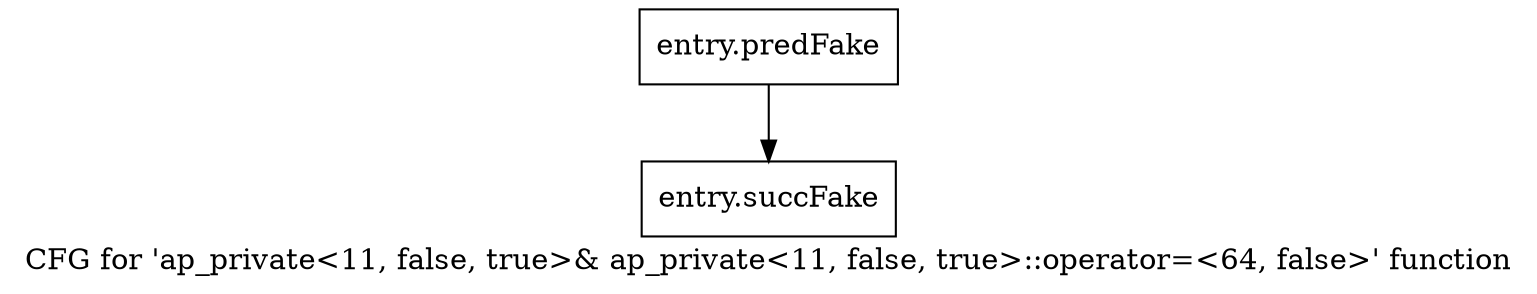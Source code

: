 digraph "CFG for 'ap_private\<11, false, true\>& ap_private\<11, false, true\>::operator=\<64, false\>' function" {
	label="CFG for 'ap_private\<11, false, true\>& ap_private\<11, false, true\>::operator=\<64, false\>' function";

	Node0x3cfaeb0 [shape=record,filename="",linenumber="",label="{entry.predFake}"];
	Node0x3cfaeb0 -> Node0x3eb21b0[ callList="" memoryops="" filename="/tools/Xilinx/Vitis_HLS/2022.1/include/etc/ap_private.h" execusionnum="3200"];
	Node0x3eb21b0 [shape=record,filename="/tools/Xilinx/Vitis_HLS/2022.1/include/etc/ap_private.h",linenumber="1549",label="{entry.succFake}"];
}

